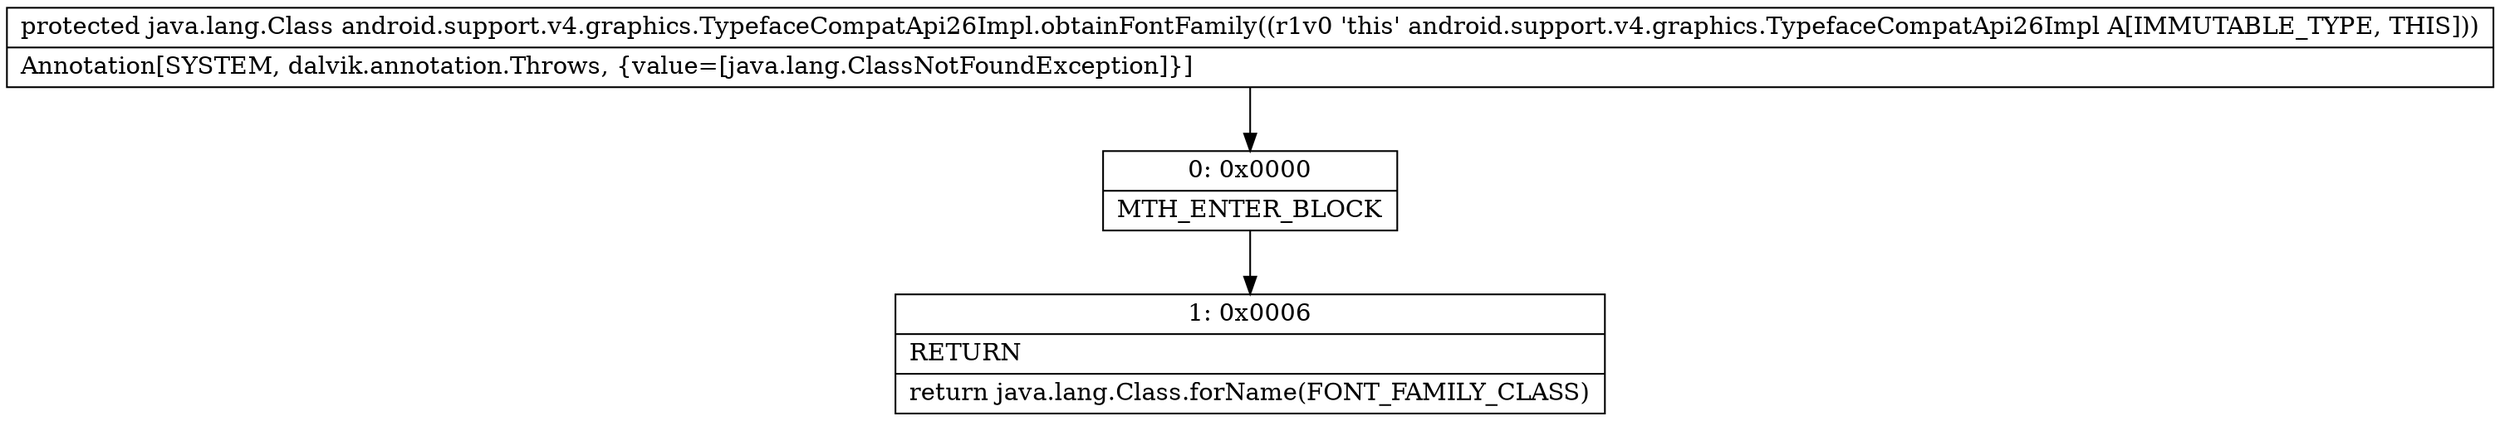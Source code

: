 digraph "CFG forandroid.support.v4.graphics.TypefaceCompatApi26Impl.obtainFontFamily()Ljava\/lang\/Class;" {
Node_0 [shape=record,label="{0\:\ 0x0000|MTH_ENTER_BLOCK\l}"];
Node_1 [shape=record,label="{1\:\ 0x0006|RETURN\l|return java.lang.Class.forName(FONT_FAMILY_CLASS)\l}"];
MethodNode[shape=record,label="{protected java.lang.Class android.support.v4.graphics.TypefaceCompatApi26Impl.obtainFontFamily((r1v0 'this' android.support.v4.graphics.TypefaceCompatApi26Impl A[IMMUTABLE_TYPE, THIS]))  | Annotation[SYSTEM, dalvik.annotation.Throws, \{value=[java.lang.ClassNotFoundException]\}]\l}"];
MethodNode -> Node_0;
Node_0 -> Node_1;
}

